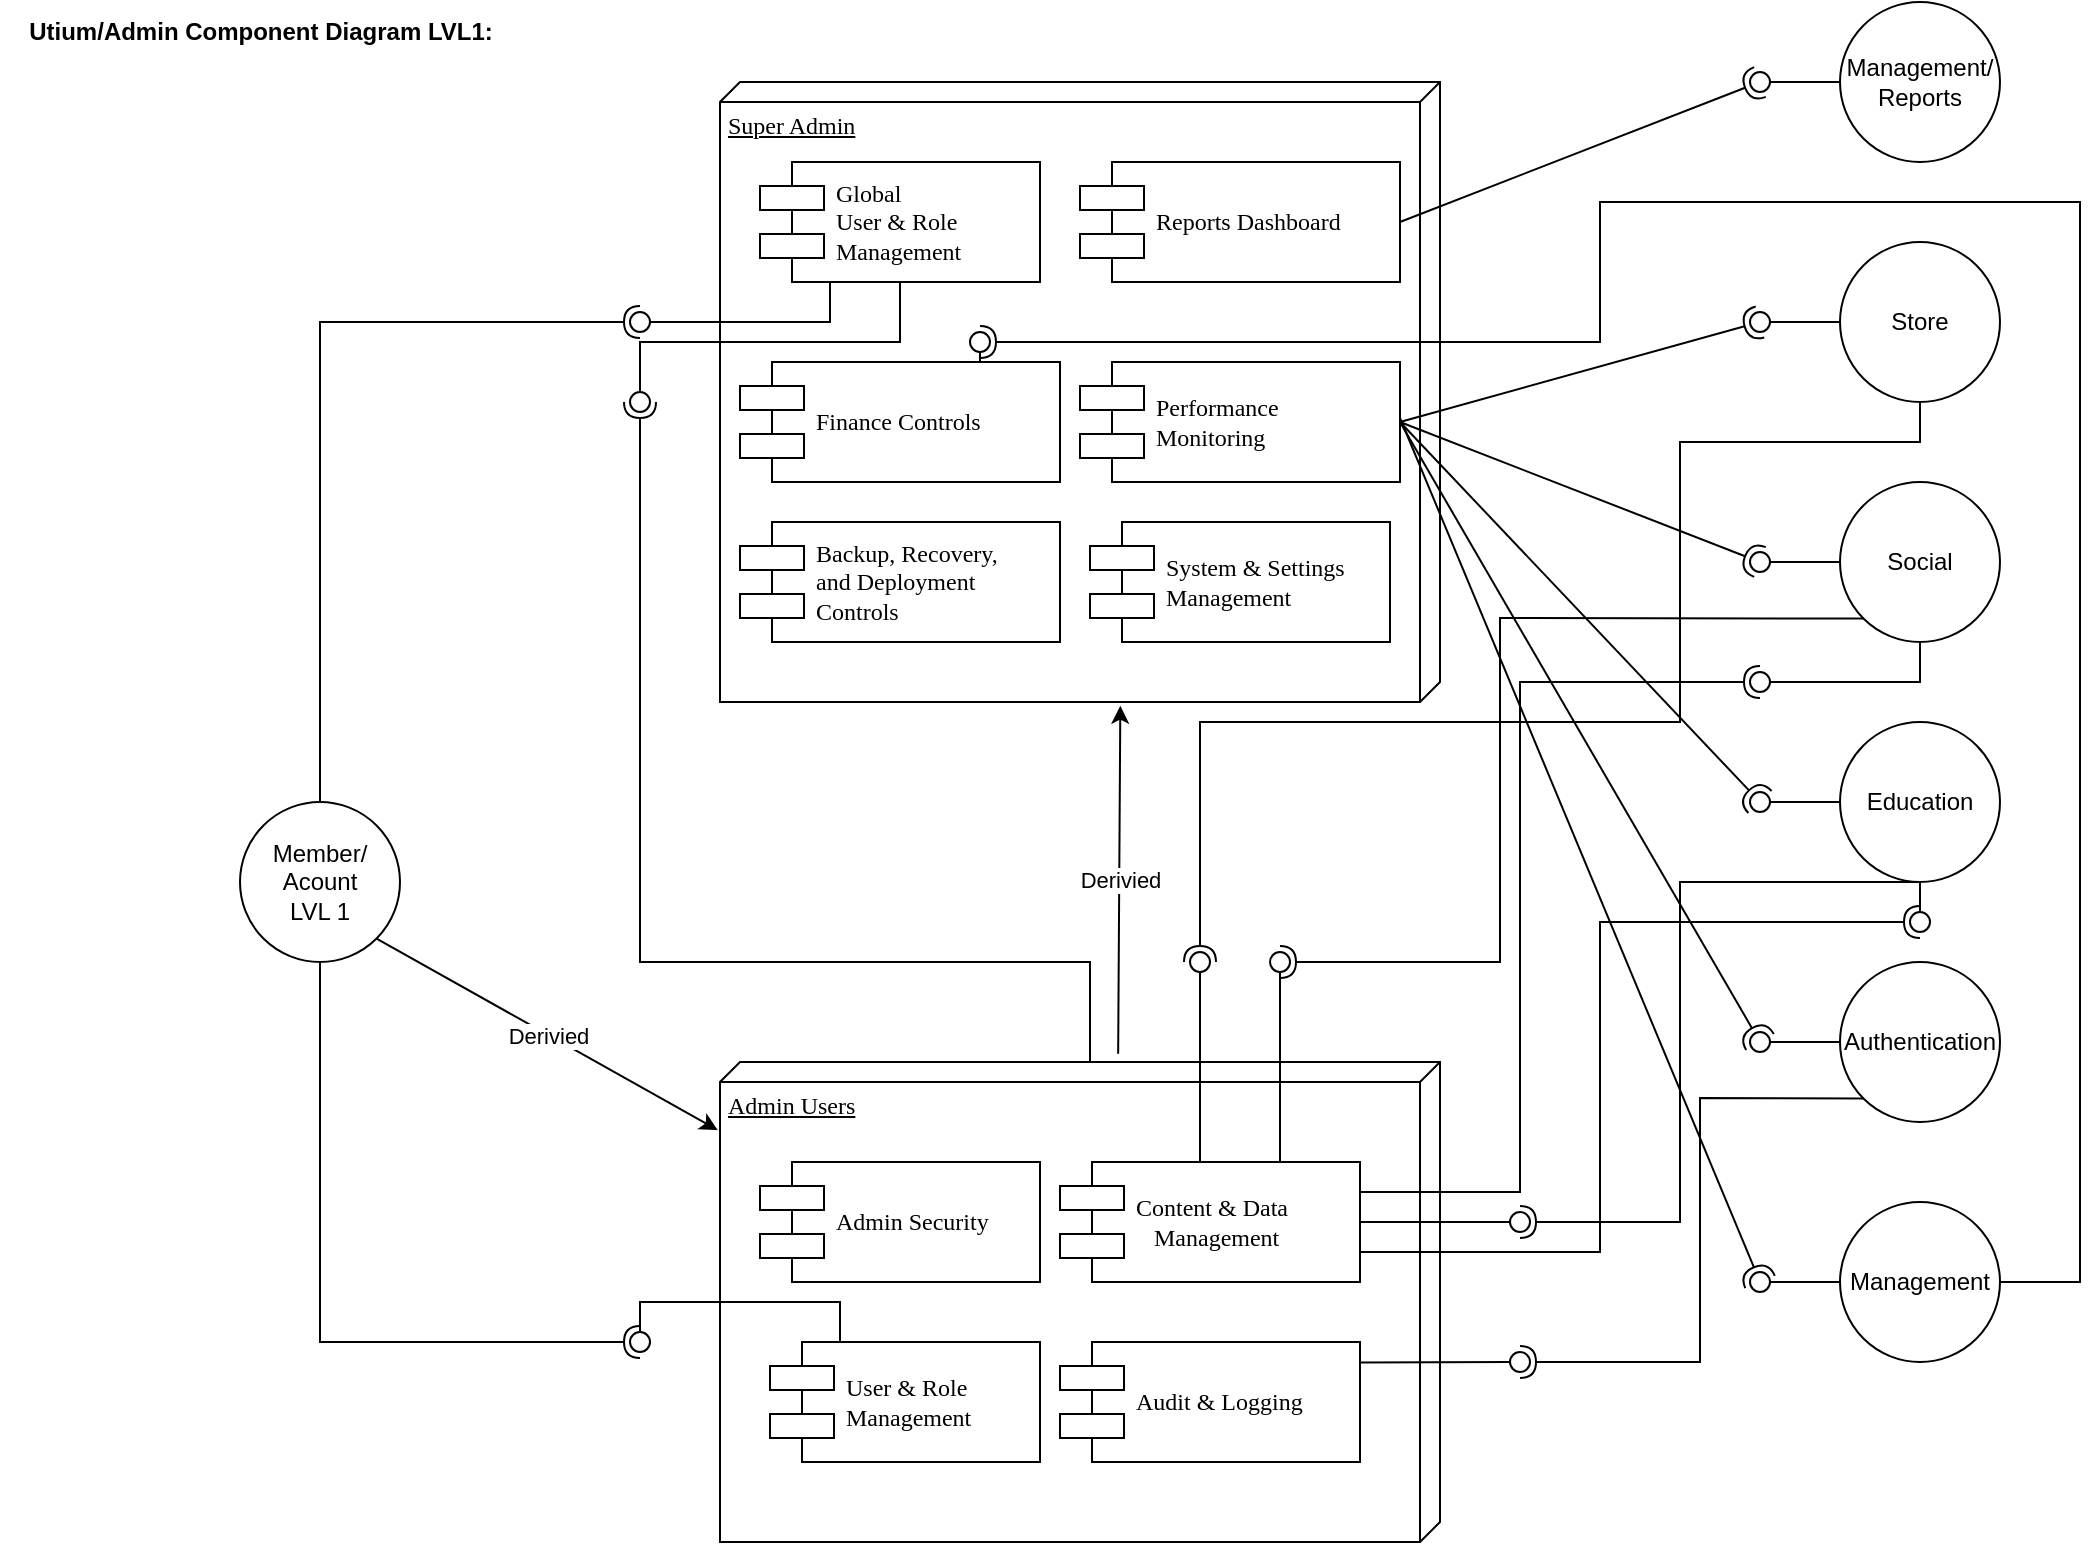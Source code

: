 <mxfile version="26.1.1">
  <diagram name="Page-1" id="5f0bae14-7c28-e335-631c-24af17079c00">
    <mxGraphModel dx="1354" dy="656" grid="1" gridSize="10" guides="1" tooltips="1" connect="1" arrows="1" fold="1" page="1" pageScale="1" pageWidth="1100" pageHeight="850" background="none" math="0" shadow="0">
      <root>
        <mxCell id="0" />
        <mxCell id="1" parent="0" />
        <mxCell id="39150e848f15840c-1" value="Admin Users" style="verticalAlign=top;align=left;spacingTop=8;spacingLeft=2;spacingRight=12;shape=cube;size=10;direction=south;fontStyle=4;html=1;rounded=0;shadow=0;comic=0;labelBackgroundColor=none;strokeWidth=1;fontFamily=Verdana;fontSize=12" parent="1" vertex="1">
          <mxGeometry x="360" y="530" width="360" height="240" as="geometry" />
        </mxCell>
        <mxCell id="39150e848f15840c-5" value="Admin Security" style="shape=component;align=left;spacingLeft=36;rounded=0;shadow=0;comic=0;labelBackgroundColor=none;strokeWidth=1;fontFamily=Verdana;fontSize=12;html=1;" parent="1" vertex="1">
          <mxGeometry x="380" y="580" width="140" height="60" as="geometry" />
        </mxCell>
        <mxCell id="YApO8sG_71nD062aUanY-1" value="&lt;b&gt;Utium/Admin Component Diagram LVL1:&lt;/b&gt;" style="text;html=1;align=center;verticalAlign=middle;resizable=0;points=[];autosize=1;strokeColor=none;fillColor=none;" parent="1" vertex="1">
          <mxGeometry width="260" height="30" as="geometry" />
        </mxCell>
        <mxCell id="YApO8sG_71nD062aUanY-3" value="User &amp;amp; Role&lt;div&gt;Management&lt;/div&gt;" style="shape=component;align=left;spacingLeft=36;rounded=0;shadow=0;comic=0;labelBackgroundColor=none;strokeWidth=1;fontFamily=Verdana;fontSize=12;html=1;" parent="1" vertex="1">
          <mxGeometry x="385" y="670" width="135" height="60" as="geometry" />
        </mxCell>
        <mxCell id="YApO8sG_71nD062aUanY-4" value="&lt;div&gt;Content &amp;amp; Data&amp;nbsp;&lt;/div&gt;&lt;div&gt;&amp;nbsp; &amp;nbsp;Management&lt;/div&gt;" style="shape=component;align=left;spacingLeft=36;rounded=0;shadow=0;comic=0;labelBackgroundColor=none;strokeWidth=1;fontFamily=Verdana;fontSize=12;html=1;" parent="1" vertex="1">
          <mxGeometry x="530" y="580" width="150" height="60" as="geometry" />
        </mxCell>
        <mxCell id="YApO8sG_71nD062aUanY-5" value="Audit &amp;amp; Logging" style="shape=component;align=left;spacingLeft=36;rounded=0;shadow=0;comic=0;labelBackgroundColor=none;strokeWidth=1;fontFamily=Verdana;fontSize=12;html=1;" parent="1" vertex="1">
          <mxGeometry x="530" y="670" width="150" height="60" as="geometry" />
        </mxCell>
        <mxCell id="YApO8sG_71nD062aUanY-7" value="Super Admin" style="verticalAlign=top;align=left;spacingTop=8;spacingLeft=2;spacingRight=12;shape=cube;size=10;direction=south;fontStyle=4;html=1;rounded=0;shadow=0;comic=0;labelBackgroundColor=none;strokeWidth=1;fontFamily=Verdana;fontSize=12" parent="1" vertex="1">
          <mxGeometry x="360" y="40" width="360" height="310" as="geometry" />
        </mxCell>
        <mxCell id="6-3n6rVeIJrZkOi4JuQO-2" value="Global&lt;div&gt;User &amp;amp; Role&lt;div&gt;Management&lt;/div&gt;&lt;/div&gt;" style="shape=component;align=left;spacingLeft=36;rounded=0;shadow=0;comic=0;labelBackgroundColor=none;strokeWidth=1;fontFamily=Verdana;fontSize=12;html=1;" parent="1" vertex="1">
          <mxGeometry x="380" y="80" width="140" height="60" as="geometry" />
        </mxCell>
        <mxCell id="6-3n6rVeIJrZkOi4JuQO-3" value="Reports Dashboard" style="shape=component;align=left;spacingLeft=36;rounded=0;shadow=0;comic=0;labelBackgroundColor=none;strokeWidth=1;fontFamily=Verdana;fontSize=12;html=1;" parent="1" vertex="1">
          <mxGeometry x="540" y="80" width="160" height="60" as="geometry" />
        </mxCell>
        <mxCell id="6-3n6rVeIJrZkOi4JuQO-4" value="Finance Controls" style="shape=component;align=left;spacingLeft=36;rounded=0;shadow=0;comic=0;labelBackgroundColor=none;strokeWidth=1;fontFamily=Verdana;fontSize=12;html=1;" parent="1" vertex="1">
          <mxGeometry x="370" y="180" width="160" height="60" as="geometry" />
        </mxCell>
        <mxCell id="6-3n6rVeIJrZkOi4JuQO-5" value="Performance&amp;nbsp;&lt;div&gt;Monitoring&lt;/div&gt;" style="shape=component;align=left;spacingLeft=36;rounded=0;shadow=0;comic=0;labelBackgroundColor=none;strokeWidth=1;fontFamily=Verdana;fontSize=12;html=1;" parent="1" vertex="1">
          <mxGeometry x="540" y="180" width="160" height="60" as="geometry" />
        </mxCell>
        <mxCell id="6-3n6rVeIJrZkOi4JuQO-6" value="Backup, Recovery,&amp;nbsp;&lt;div&gt;and Deployment&lt;div&gt;Controls&lt;/div&gt;&lt;/div&gt;" style="shape=component;align=left;spacingLeft=36;rounded=0;shadow=0;comic=0;labelBackgroundColor=none;strokeWidth=1;fontFamily=Verdana;fontSize=12;html=1;" parent="1" vertex="1">
          <mxGeometry x="370" y="260" width="160" height="60" as="geometry" />
        </mxCell>
        <mxCell id="6-3n6rVeIJrZkOi4JuQO-7" value="Member/&lt;div&gt;Acount&lt;/div&gt;&lt;div&gt;LVL 1&lt;/div&gt;" style="ellipse;whiteSpace=wrap;html=1;aspect=fixed;" parent="1" vertex="1">
          <mxGeometry x="120" y="400" width="80" height="80" as="geometry" />
        </mxCell>
        <mxCell id="6-3n6rVeIJrZkOi4JuQO-8" value="" style="rounded=0;orthogonalLoop=1;jettySize=auto;html=1;endArrow=halfCircle;endFill=0;endSize=6;strokeWidth=1;sketch=0;exitX=0.5;exitY=0;exitDx=0;exitDy=0;" parent="1" source="6-3n6rVeIJrZkOi4JuQO-7" edge="1">
          <mxGeometry relative="1" as="geometry">
            <mxPoint x="630" y="215" as="sourcePoint" />
            <mxPoint x="320" y="160" as="targetPoint" />
            <Array as="points">
              <mxPoint x="160" y="160" />
            </Array>
          </mxGeometry>
        </mxCell>
        <mxCell id="6-3n6rVeIJrZkOi4JuQO-9" value="" style="rounded=0;orthogonalLoop=1;jettySize=auto;html=1;endArrow=oval;endFill=0;sketch=0;sourcePerimeterSpacing=0;targetPerimeterSpacing=0;endSize=10;exitX=0.25;exitY=1;exitDx=0;exitDy=0;" parent="1" source="6-3n6rVeIJrZkOi4JuQO-2" edge="1">
          <mxGeometry relative="1" as="geometry">
            <mxPoint x="590" y="215" as="sourcePoint" />
            <mxPoint x="320" y="160" as="targetPoint" />
            <Array as="points">
              <mxPoint x="415" y="160" />
            </Array>
          </mxGeometry>
        </mxCell>
        <mxCell id="6-3n6rVeIJrZkOi4JuQO-10" value="" style="ellipse;whiteSpace=wrap;html=1;align=center;aspect=fixed;fillColor=none;strokeColor=none;resizable=0;perimeter=centerPerimeter;rotatable=0;allowArrows=0;points=[];outlineConnect=1;" parent="1" vertex="1">
          <mxGeometry x="605" y="210" width="10" height="10" as="geometry" />
        </mxCell>
        <mxCell id="6-3n6rVeIJrZkOi4JuQO-11" value="" style="rounded=0;orthogonalLoop=1;jettySize=auto;html=1;endArrow=halfCircle;endFill=0;endSize=6;strokeWidth=1;sketch=0;exitX=0.5;exitY=1;exitDx=0;exitDy=0;" parent="1" source="6-3n6rVeIJrZkOi4JuQO-7" edge="1">
          <mxGeometry relative="1" as="geometry">
            <mxPoint x="630" y="415" as="sourcePoint" />
            <mxPoint x="320" y="670" as="targetPoint" />
            <Array as="points">
              <mxPoint x="160" y="670" />
            </Array>
          </mxGeometry>
        </mxCell>
        <mxCell id="6-3n6rVeIJrZkOi4JuQO-12" value="" style="rounded=0;orthogonalLoop=1;jettySize=auto;html=1;endArrow=oval;endFill=0;sketch=0;sourcePerimeterSpacing=0;targetPerimeterSpacing=0;endSize=10;" parent="1" edge="1">
          <mxGeometry relative="1" as="geometry">
            <mxPoint x="420" y="670" as="sourcePoint" />
            <mxPoint x="320" y="670" as="targetPoint" />
            <Array as="points">
              <mxPoint x="420" y="650" />
              <mxPoint x="320" y="650" />
            </Array>
          </mxGeometry>
        </mxCell>
        <mxCell id="6-3n6rVeIJrZkOi4JuQO-13" value="" style="ellipse;whiteSpace=wrap;html=1;align=center;aspect=fixed;fillColor=none;strokeColor=none;resizable=0;perimeter=centerPerimeter;rotatable=0;allowArrows=0;points=[];outlineConnect=1;" parent="1" vertex="1">
          <mxGeometry x="605" y="410" width="10" height="10" as="geometry" />
        </mxCell>
        <mxCell id="6-3n6rVeIJrZkOi4JuQO-14" value="" style="rounded=0;orthogonalLoop=1;jettySize=auto;html=1;endArrow=halfCircle;endFill=0;endSize=6;strokeWidth=1;sketch=0;exitX=0;exitY=0;exitDx=0;exitDy=175;exitPerimeter=0;" parent="1" source="39150e848f15840c-1" edge="1">
          <mxGeometry relative="1" as="geometry">
            <mxPoint x="630" y="345" as="sourcePoint" />
            <mxPoint x="320" y="200" as="targetPoint" />
            <Array as="points">
              <mxPoint x="545" y="480" />
              <mxPoint x="320" y="480" />
            </Array>
          </mxGeometry>
        </mxCell>
        <mxCell id="6-3n6rVeIJrZkOi4JuQO-15" value="" style="rounded=0;orthogonalLoop=1;jettySize=auto;html=1;endArrow=oval;endFill=0;sketch=0;sourcePerimeterSpacing=0;targetPerimeterSpacing=0;endSize=10;exitX=0.5;exitY=1;exitDx=0;exitDy=0;" parent="1" source="6-3n6rVeIJrZkOi4JuQO-2" edge="1">
          <mxGeometry relative="1" as="geometry">
            <mxPoint x="590" y="345" as="sourcePoint" />
            <mxPoint x="320" y="200" as="targetPoint" />
            <Array as="points">
              <mxPoint x="450" y="170" />
              <mxPoint x="320" y="170" />
            </Array>
          </mxGeometry>
        </mxCell>
        <mxCell id="6-3n6rVeIJrZkOi4JuQO-16" value="" style="ellipse;whiteSpace=wrap;html=1;align=center;aspect=fixed;fillColor=none;strokeColor=none;resizable=0;perimeter=centerPerimeter;rotatable=0;allowArrows=0;points=[];outlineConnect=1;" parent="1" vertex="1">
          <mxGeometry x="605" y="340" width="10" height="10" as="geometry" />
        </mxCell>
        <mxCell id="6-3n6rVeIJrZkOi4JuQO-17" value="Store" style="ellipse;whiteSpace=wrap;html=1;aspect=fixed;" parent="1" vertex="1">
          <mxGeometry x="920" y="120" width="80" height="80" as="geometry" />
        </mxCell>
        <mxCell id="6-3n6rVeIJrZkOi4JuQO-18" value="Social" style="ellipse;whiteSpace=wrap;html=1;aspect=fixed;" parent="1" vertex="1">
          <mxGeometry x="920" y="240" width="80" height="80" as="geometry" />
        </mxCell>
        <mxCell id="6-3n6rVeIJrZkOi4JuQO-19" value="Education" style="ellipse;whiteSpace=wrap;html=1;aspect=fixed;" parent="1" vertex="1">
          <mxGeometry x="920" y="360" width="80" height="80" as="geometry" />
        </mxCell>
        <mxCell id="6-3n6rVeIJrZkOi4JuQO-20" value="Authentication" style="ellipse;whiteSpace=wrap;html=1;aspect=fixed;" parent="1" vertex="1">
          <mxGeometry x="920" y="480" width="80" height="80" as="geometry" />
        </mxCell>
        <mxCell id="6-3n6rVeIJrZkOi4JuQO-21" value="" style="rounded=0;orthogonalLoop=1;jettySize=auto;html=1;endArrow=halfCircle;endFill=0;endSize=6;strokeWidth=1;sketch=0;exitX=1;exitY=0.5;exitDx=0;exitDy=0;" parent="1" source="6-3n6rVeIJrZkOi4JuQO-5" edge="1">
          <mxGeometry relative="1" as="geometry">
            <mxPoint x="699" y="110" as="sourcePoint" />
            <mxPoint x="880" y="160" as="targetPoint" />
          </mxGeometry>
        </mxCell>
        <mxCell id="6-3n6rVeIJrZkOi4JuQO-22" value="" style="rounded=0;orthogonalLoop=1;jettySize=auto;html=1;endArrow=oval;endFill=0;sketch=0;sourcePerimeterSpacing=0;targetPerimeterSpacing=0;endSize=10;exitX=0;exitY=0.5;exitDx=0;exitDy=0;" parent="1" source="6-3n6rVeIJrZkOi4JuQO-17" edge="1">
          <mxGeometry relative="1" as="geometry">
            <mxPoint x="590" y="315" as="sourcePoint" />
            <mxPoint x="880" y="160" as="targetPoint" />
          </mxGeometry>
        </mxCell>
        <mxCell id="6-3n6rVeIJrZkOi4JuQO-23" value="" style="ellipse;whiteSpace=wrap;html=1;align=center;aspect=fixed;fillColor=none;strokeColor=none;resizable=0;perimeter=centerPerimeter;rotatable=0;allowArrows=0;points=[];outlineConnect=1;" parent="1" vertex="1">
          <mxGeometry x="605" y="310" width="10" height="10" as="geometry" />
        </mxCell>
        <mxCell id="6-3n6rVeIJrZkOi4JuQO-24" value="" style="rounded=0;orthogonalLoop=1;jettySize=auto;html=1;endArrow=halfCircle;endFill=0;endSize=6;strokeWidth=1;sketch=0;exitX=1;exitY=0.5;exitDx=0;exitDy=0;" parent="1" source="6-3n6rVeIJrZkOi4JuQO-5" edge="1">
          <mxGeometry relative="1" as="geometry">
            <mxPoint x="630" y="315" as="sourcePoint" />
            <mxPoint x="880" y="280" as="targetPoint" />
          </mxGeometry>
        </mxCell>
        <mxCell id="6-3n6rVeIJrZkOi4JuQO-25" value="" style="rounded=0;orthogonalLoop=1;jettySize=auto;html=1;endArrow=oval;endFill=0;sketch=0;sourcePerimeterSpacing=0;targetPerimeterSpacing=0;endSize=10;exitX=0;exitY=0.5;exitDx=0;exitDy=0;" parent="1" source="6-3n6rVeIJrZkOi4JuQO-18" edge="1">
          <mxGeometry relative="1" as="geometry">
            <mxPoint x="590" y="315" as="sourcePoint" />
            <mxPoint x="880" y="280" as="targetPoint" />
          </mxGeometry>
        </mxCell>
        <mxCell id="6-3n6rVeIJrZkOi4JuQO-26" value="" style="ellipse;whiteSpace=wrap;html=1;align=center;aspect=fixed;fillColor=none;strokeColor=none;resizable=0;perimeter=centerPerimeter;rotatable=0;allowArrows=0;points=[];outlineConnect=1;" parent="1" vertex="1">
          <mxGeometry x="605" y="310" width="10" height="10" as="geometry" />
        </mxCell>
        <mxCell id="6-3n6rVeIJrZkOi4JuQO-27" value="" style="rounded=0;orthogonalLoop=1;jettySize=auto;html=1;endArrow=halfCircle;endFill=0;endSize=6;strokeWidth=1;sketch=0;exitX=1;exitY=0.5;exitDx=0;exitDy=0;" parent="1" source="6-3n6rVeIJrZkOi4JuQO-5" edge="1">
          <mxGeometry relative="1" as="geometry">
            <mxPoint x="700" y="110" as="sourcePoint" />
            <mxPoint x="880" y="400" as="targetPoint" />
          </mxGeometry>
        </mxCell>
        <mxCell id="6-3n6rVeIJrZkOi4JuQO-28" value="" style="rounded=0;orthogonalLoop=1;jettySize=auto;html=1;endArrow=oval;endFill=0;sketch=0;sourcePerimeterSpacing=0;targetPerimeterSpacing=0;endSize=10;exitX=0;exitY=0.5;exitDx=0;exitDy=0;" parent="1" source="6-3n6rVeIJrZkOi4JuQO-19" edge="1">
          <mxGeometry relative="1" as="geometry">
            <mxPoint x="590" y="315" as="sourcePoint" />
            <mxPoint x="880" y="400" as="targetPoint" />
          </mxGeometry>
        </mxCell>
        <mxCell id="6-3n6rVeIJrZkOi4JuQO-29" value="" style="ellipse;whiteSpace=wrap;html=1;align=center;aspect=fixed;fillColor=none;strokeColor=none;resizable=0;perimeter=centerPerimeter;rotatable=0;allowArrows=0;points=[];outlineConnect=1;" parent="1" vertex="1">
          <mxGeometry x="605" y="310" width="10" height="10" as="geometry" />
        </mxCell>
        <mxCell id="6-3n6rVeIJrZkOi4JuQO-30" value="" style="rounded=0;orthogonalLoop=1;jettySize=auto;html=1;endArrow=halfCircle;endFill=0;endSize=6;strokeWidth=1;sketch=0;exitX=1;exitY=0.5;exitDx=0;exitDy=0;" parent="1" source="6-3n6rVeIJrZkOi4JuQO-5" edge="1">
          <mxGeometry relative="1" as="geometry">
            <mxPoint x="630" y="415" as="sourcePoint" />
            <mxPoint x="880" y="520" as="targetPoint" />
          </mxGeometry>
        </mxCell>
        <mxCell id="6-3n6rVeIJrZkOi4JuQO-31" value="" style="rounded=0;orthogonalLoop=1;jettySize=auto;html=1;endArrow=oval;endFill=0;sketch=0;sourcePerimeterSpacing=0;targetPerimeterSpacing=0;endSize=10;exitX=0;exitY=0.5;exitDx=0;exitDy=0;" parent="1" source="6-3n6rVeIJrZkOi4JuQO-20" edge="1">
          <mxGeometry relative="1" as="geometry">
            <mxPoint x="590" y="415" as="sourcePoint" />
            <mxPoint x="880" y="520" as="targetPoint" />
          </mxGeometry>
        </mxCell>
        <mxCell id="6-3n6rVeIJrZkOi4JuQO-32" value="" style="ellipse;whiteSpace=wrap;html=1;align=center;aspect=fixed;fillColor=none;strokeColor=none;resizable=0;perimeter=centerPerimeter;rotatable=0;allowArrows=0;points=[];outlineConnect=1;" parent="1" vertex="1">
          <mxGeometry x="605" y="410" width="10" height="10" as="geometry" />
        </mxCell>
        <mxCell id="6-3n6rVeIJrZkOi4JuQO-33" value="Management/&lt;div&gt;Reports&lt;/div&gt;" style="ellipse;whiteSpace=wrap;html=1;aspect=fixed;" parent="1" vertex="1">
          <mxGeometry x="920" width="80" height="80" as="geometry" />
        </mxCell>
        <mxCell id="6-3n6rVeIJrZkOi4JuQO-34" value="" style="rounded=0;orthogonalLoop=1;jettySize=auto;html=1;endArrow=halfCircle;endFill=0;endSize=6;strokeWidth=1;sketch=0;exitX=1;exitY=0.5;exitDx=0;exitDy=0;" parent="1" source="6-3n6rVeIJrZkOi4JuQO-3" edge="1">
          <mxGeometry relative="1" as="geometry">
            <mxPoint x="630" y="315" as="sourcePoint" />
            <mxPoint x="880" y="40" as="targetPoint" />
          </mxGeometry>
        </mxCell>
        <mxCell id="6-3n6rVeIJrZkOi4JuQO-35" value="" style="rounded=0;orthogonalLoop=1;jettySize=auto;html=1;endArrow=oval;endFill=0;sketch=0;sourcePerimeterSpacing=0;targetPerimeterSpacing=0;endSize=10;exitX=0;exitY=0.5;exitDx=0;exitDy=0;" parent="1" source="6-3n6rVeIJrZkOi4JuQO-33" edge="1">
          <mxGeometry relative="1" as="geometry">
            <mxPoint x="590" y="315" as="sourcePoint" />
            <mxPoint x="880" y="40" as="targetPoint" />
          </mxGeometry>
        </mxCell>
        <mxCell id="6-3n6rVeIJrZkOi4JuQO-36" value="" style="ellipse;whiteSpace=wrap;html=1;align=center;aspect=fixed;fillColor=none;strokeColor=none;resizable=0;perimeter=centerPerimeter;rotatable=0;allowArrows=0;points=[];outlineConnect=1;" parent="1" vertex="1">
          <mxGeometry x="605" y="310" width="10" height="10" as="geometry" />
        </mxCell>
        <mxCell id="6-3n6rVeIJrZkOi4JuQO-37" value="Management" style="ellipse;whiteSpace=wrap;html=1;aspect=fixed;" parent="1" vertex="1">
          <mxGeometry x="920" y="600" width="80" height="80" as="geometry" />
        </mxCell>
        <mxCell id="6-3n6rVeIJrZkOi4JuQO-38" value="" style="rounded=0;orthogonalLoop=1;jettySize=auto;html=1;endArrow=halfCircle;endFill=0;endSize=6;strokeWidth=1;sketch=0;" parent="1" edge="1">
          <mxGeometry relative="1" as="geometry">
            <mxPoint x="700" y="208" as="sourcePoint" />
            <mxPoint x="880" y="640" as="targetPoint" />
          </mxGeometry>
        </mxCell>
        <mxCell id="6-3n6rVeIJrZkOi4JuQO-39" value="" style="rounded=0;orthogonalLoop=1;jettySize=auto;html=1;endArrow=oval;endFill=0;sketch=0;sourcePerimeterSpacing=0;targetPerimeterSpacing=0;endSize=10;exitX=0;exitY=0.5;exitDx=0;exitDy=0;" parent="1" source="6-3n6rVeIJrZkOi4JuQO-37" edge="1">
          <mxGeometry relative="1" as="geometry">
            <mxPoint x="590" y="515" as="sourcePoint" />
            <mxPoint x="880" y="640" as="targetPoint" />
          </mxGeometry>
        </mxCell>
        <mxCell id="6-3n6rVeIJrZkOi4JuQO-40" value="" style="ellipse;whiteSpace=wrap;html=1;align=center;aspect=fixed;fillColor=none;strokeColor=none;resizable=0;perimeter=centerPerimeter;rotatable=0;allowArrows=0;points=[];outlineConnect=1;" parent="1" vertex="1">
          <mxGeometry x="605" y="510" width="10" height="10" as="geometry" />
        </mxCell>
        <mxCell id="6-3n6rVeIJrZkOi4JuQO-41" value="" style="rounded=0;orthogonalLoop=1;jettySize=auto;html=1;endArrow=halfCircle;endFill=0;endSize=6;strokeWidth=1;sketch=0;exitX=1;exitY=0.25;exitDx=0;exitDy=0;" parent="1" source="YApO8sG_71nD062aUanY-4" edge="1">
          <mxGeometry relative="1" as="geometry">
            <mxPoint x="630" y="615" as="sourcePoint" />
            <mxPoint x="880" y="340" as="targetPoint" />
            <Array as="points">
              <mxPoint x="760" y="595" />
              <mxPoint x="760" y="440" />
              <mxPoint x="760" y="340" />
            </Array>
          </mxGeometry>
        </mxCell>
        <mxCell id="6-3n6rVeIJrZkOi4JuQO-42" value="" style="rounded=0;orthogonalLoop=1;jettySize=auto;html=1;endArrow=oval;endFill=0;sketch=0;sourcePerimeterSpacing=0;targetPerimeterSpacing=0;endSize=10;exitX=0.5;exitY=1;exitDx=0;exitDy=0;" parent="1" source="6-3n6rVeIJrZkOi4JuQO-18" edge="1">
          <mxGeometry relative="1" as="geometry">
            <mxPoint x="590" y="615" as="sourcePoint" />
            <mxPoint x="880" y="340" as="targetPoint" />
            <Array as="points">
              <mxPoint x="960" y="340" />
            </Array>
          </mxGeometry>
        </mxCell>
        <mxCell id="6-3n6rVeIJrZkOi4JuQO-43" value="" style="ellipse;whiteSpace=wrap;html=1;align=center;aspect=fixed;fillColor=none;strokeColor=none;resizable=0;perimeter=centerPerimeter;rotatable=0;allowArrows=0;points=[];outlineConnect=1;" parent="1" vertex="1">
          <mxGeometry x="605" y="610" width="10" height="10" as="geometry" />
        </mxCell>
        <mxCell id="6-3n6rVeIJrZkOi4JuQO-44" value="" style="rounded=0;orthogonalLoop=1;jettySize=auto;html=1;endArrow=halfCircle;endFill=0;endSize=6;strokeWidth=1;sketch=0;exitX=0.5;exitY=1;exitDx=0;exitDy=0;" parent="1" source="6-3n6rVeIJrZkOi4JuQO-19" edge="1">
          <mxGeometry relative="1" as="geometry">
            <mxPoint x="630" y="515" as="sourcePoint" />
            <mxPoint x="760" y="610" as="targetPoint" />
            <Array as="points">
              <mxPoint x="840" y="440" />
              <mxPoint x="840" y="610" />
            </Array>
          </mxGeometry>
        </mxCell>
        <mxCell id="6-3n6rVeIJrZkOi4JuQO-45" value="" style="rounded=0;orthogonalLoop=1;jettySize=auto;html=1;endArrow=oval;endFill=0;sketch=0;sourcePerimeterSpacing=0;targetPerimeterSpacing=0;endSize=10;exitX=1;exitY=0.5;exitDx=0;exitDy=0;" parent="1" source="YApO8sG_71nD062aUanY-4" edge="1">
          <mxGeometry relative="1" as="geometry">
            <mxPoint x="960" y="440" as="sourcePoint" />
            <mxPoint x="760" y="610" as="targetPoint" />
            <Array as="points" />
          </mxGeometry>
        </mxCell>
        <mxCell id="6-3n6rVeIJrZkOi4JuQO-46" value="" style="ellipse;whiteSpace=wrap;html=1;align=center;aspect=fixed;fillColor=none;strokeColor=none;resizable=0;perimeter=centerPerimeter;rotatable=0;allowArrows=0;points=[];outlineConnect=1;" parent="1" vertex="1">
          <mxGeometry x="605" y="510" width="10" height="10" as="geometry" />
        </mxCell>
        <mxCell id="6-3n6rVeIJrZkOi4JuQO-47" value="" style="rounded=0;orthogonalLoop=1;jettySize=auto;html=1;endArrow=halfCircle;endFill=0;endSize=6;strokeWidth=1;sketch=0;exitX=0;exitY=1;exitDx=0;exitDy=0;" parent="1" source="6-3n6rVeIJrZkOi4JuQO-18" edge="1">
          <mxGeometry relative="1" as="geometry">
            <mxPoint x="630" y="415" as="sourcePoint" />
            <mxPoint x="640" y="480" as="targetPoint" />
            <Array as="points">
              <mxPoint x="750" y="308" />
              <mxPoint x="750" y="480" />
            </Array>
          </mxGeometry>
        </mxCell>
        <mxCell id="6-3n6rVeIJrZkOi4JuQO-48" value="" style="rounded=0;orthogonalLoop=1;jettySize=auto;html=1;endArrow=oval;endFill=0;sketch=0;sourcePerimeterSpacing=0;targetPerimeterSpacing=0;endSize=10;" parent="1" edge="1">
          <mxGeometry relative="1" as="geometry">
            <mxPoint x="640" y="580" as="sourcePoint" />
            <mxPoint x="640" y="480" as="targetPoint" />
          </mxGeometry>
        </mxCell>
        <mxCell id="6-3n6rVeIJrZkOi4JuQO-49" value="" style="ellipse;whiteSpace=wrap;html=1;align=center;aspect=fixed;fillColor=none;strokeColor=none;resizable=0;perimeter=centerPerimeter;rotatable=0;allowArrows=0;points=[];outlineConnect=1;" parent="1" vertex="1">
          <mxGeometry x="605" y="410" width="10" height="10" as="geometry" />
        </mxCell>
        <mxCell id="6-3n6rVeIJrZkOi4JuQO-54" value="" style="rounded=0;orthogonalLoop=1;jettySize=auto;html=1;endArrow=oval;endFill=0;sketch=0;sourcePerimeterSpacing=0;targetPerimeterSpacing=0;endSize=10;exitX=0.5;exitY=1;exitDx=0;exitDy=0;" parent="1" source="6-3n6rVeIJrZkOi4JuQO-19" edge="1">
          <mxGeometry relative="1" as="geometry">
            <mxPoint x="590" y="515" as="sourcePoint" />
            <mxPoint x="960" y="460" as="targetPoint" />
          </mxGeometry>
        </mxCell>
        <mxCell id="6-3n6rVeIJrZkOi4JuQO-55" value="" style="ellipse;whiteSpace=wrap;html=1;align=center;aspect=fixed;fillColor=none;strokeColor=none;resizable=0;perimeter=centerPerimeter;rotatable=0;allowArrows=0;points=[];outlineConnect=1;" parent="1" vertex="1">
          <mxGeometry x="605" y="510" width="10" height="10" as="geometry" />
        </mxCell>
        <mxCell id="6-3n6rVeIJrZkOi4JuQO-56" value="" style="rounded=0;orthogonalLoop=1;jettySize=auto;html=1;endArrow=halfCircle;endFill=0;endSize=6;strokeWidth=1;sketch=0;exitX=1;exitY=0.75;exitDx=0;exitDy=0;" parent="1" source="YApO8sG_71nD062aUanY-4" edge="1">
          <mxGeometry relative="1" as="geometry">
            <mxPoint x="630" y="565" as="sourcePoint" />
            <mxPoint x="960" y="460" as="targetPoint" />
            <Array as="points">
              <mxPoint x="800" y="625" />
              <mxPoint x="800" y="460" />
            </Array>
          </mxGeometry>
        </mxCell>
        <mxCell id="6-3n6rVeIJrZkOi4JuQO-58" value="" style="ellipse;whiteSpace=wrap;html=1;align=center;aspect=fixed;fillColor=none;strokeColor=none;resizable=0;perimeter=centerPerimeter;rotatable=0;allowArrows=0;points=[];outlineConnect=1;" parent="1" vertex="1">
          <mxGeometry x="605" y="560" width="10" height="10" as="geometry" />
        </mxCell>
        <mxCell id="6-3n6rVeIJrZkOi4JuQO-59" value="" style="rounded=0;orthogonalLoop=1;jettySize=auto;html=1;endArrow=halfCircle;endFill=0;endSize=6;strokeWidth=1;sketch=0;exitX=0.5;exitY=1;exitDx=0;exitDy=0;" parent="1" source="6-3n6rVeIJrZkOi4JuQO-17" edge="1">
          <mxGeometry relative="1" as="geometry">
            <mxPoint x="630" y="465" as="sourcePoint" />
            <mxPoint x="600" y="480" as="targetPoint" />
            <Array as="points">
              <mxPoint x="960" y="220" />
              <mxPoint x="840" y="220" />
              <mxPoint x="840" y="360" />
              <mxPoint x="600" y="360" />
            </Array>
          </mxGeometry>
        </mxCell>
        <mxCell id="6-3n6rVeIJrZkOi4JuQO-60" value="" style="rounded=0;orthogonalLoop=1;jettySize=auto;html=1;endArrow=oval;endFill=0;sketch=0;sourcePerimeterSpacing=0;targetPerimeterSpacing=0;endSize=10;" parent="1" edge="1">
          <mxGeometry relative="1" as="geometry">
            <mxPoint x="600" y="580" as="sourcePoint" />
            <mxPoint x="600" y="480" as="targetPoint" />
          </mxGeometry>
        </mxCell>
        <mxCell id="6-3n6rVeIJrZkOi4JuQO-61" value="" style="ellipse;whiteSpace=wrap;html=1;align=center;aspect=fixed;fillColor=none;strokeColor=none;resizable=0;perimeter=centerPerimeter;rotatable=0;allowArrows=0;points=[];outlineConnect=1;" parent="1" vertex="1">
          <mxGeometry x="605" y="460" width="10" height="10" as="geometry" />
        </mxCell>
        <mxCell id="6-3n6rVeIJrZkOi4JuQO-62" value="" style="rounded=0;orthogonalLoop=1;jettySize=auto;html=1;endArrow=halfCircle;endFill=0;endSize=6;strokeWidth=1;sketch=0;exitX=0;exitY=1;exitDx=0;exitDy=0;" parent="1" source="6-3n6rVeIJrZkOi4JuQO-20" edge="1">
          <mxGeometry relative="1" as="geometry">
            <mxPoint x="630" y="615" as="sourcePoint" />
            <mxPoint x="760" y="680" as="targetPoint" />
            <Array as="points">
              <mxPoint x="850" y="548" />
              <mxPoint x="850" y="680" />
            </Array>
          </mxGeometry>
        </mxCell>
        <mxCell id="6-3n6rVeIJrZkOi4JuQO-63" value="" style="rounded=0;orthogonalLoop=1;jettySize=auto;html=1;endArrow=oval;endFill=0;sketch=0;sourcePerimeterSpacing=0;targetPerimeterSpacing=0;endSize=10;exitX=0.999;exitY=0.171;exitDx=0;exitDy=0;exitPerimeter=0;" parent="1" source="YApO8sG_71nD062aUanY-5" edge="1">
          <mxGeometry relative="1" as="geometry">
            <mxPoint x="590" y="615" as="sourcePoint" />
            <mxPoint x="760" y="680" as="targetPoint" />
          </mxGeometry>
        </mxCell>
        <mxCell id="6-3n6rVeIJrZkOi4JuQO-64" value="" style="ellipse;whiteSpace=wrap;html=1;align=center;aspect=fixed;fillColor=none;strokeColor=none;resizable=0;perimeter=centerPerimeter;rotatable=0;allowArrows=0;points=[];outlineConnect=1;" parent="1" vertex="1">
          <mxGeometry x="605" y="610" width="10" height="10" as="geometry" />
        </mxCell>
        <mxCell id="6-3n6rVeIJrZkOi4JuQO-65" value="System &amp;amp; Settings&amp;nbsp;&lt;div&gt;Management&lt;/div&gt;" style="shape=component;align=left;spacingLeft=36;rounded=0;shadow=0;comic=0;labelBackgroundColor=none;strokeWidth=1;fontFamily=Verdana;fontSize=12;html=1;" parent="1" vertex="1">
          <mxGeometry x="545" y="260" width="150" height="60" as="geometry" />
        </mxCell>
        <mxCell id="6-3n6rVeIJrZkOi4JuQO-66" value="" style="rounded=0;orthogonalLoop=1;jettySize=auto;html=1;endArrow=halfCircle;endFill=0;endSize=6;strokeWidth=1;sketch=0;exitX=1;exitY=0.5;exitDx=0;exitDy=0;" parent="1" source="6-3n6rVeIJrZkOi4JuQO-37" edge="1">
          <mxGeometry relative="1" as="geometry">
            <mxPoint x="630" y="255" as="sourcePoint" />
            <mxPoint x="490" y="170" as="targetPoint" />
            <Array as="points">
              <mxPoint x="1040" y="640" />
              <mxPoint x="1040" y="100" />
              <mxPoint x="800" y="100" />
              <mxPoint x="800" y="170" />
            </Array>
          </mxGeometry>
        </mxCell>
        <mxCell id="6-3n6rVeIJrZkOi4JuQO-67" value="" style="rounded=0;orthogonalLoop=1;jettySize=auto;html=1;endArrow=oval;endFill=0;sketch=0;sourcePerimeterSpacing=0;targetPerimeterSpacing=0;endSize=10;exitX=0.75;exitY=0;exitDx=0;exitDy=0;" parent="1" source="6-3n6rVeIJrZkOi4JuQO-4" edge="1">
          <mxGeometry relative="1" as="geometry">
            <mxPoint x="590" y="255" as="sourcePoint" />
            <mxPoint x="490" y="170" as="targetPoint" />
          </mxGeometry>
        </mxCell>
        <mxCell id="6-3n6rVeIJrZkOi4JuQO-68" value="" style="ellipse;whiteSpace=wrap;html=1;align=center;aspect=fixed;fillColor=none;strokeColor=none;resizable=0;perimeter=centerPerimeter;rotatable=0;allowArrows=0;points=[];outlineConnect=1;" parent="1" vertex="1">
          <mxGeometry x="605" y="250" width="10" height="10" as="geometry" />
        </mxCell>
        <mxCell id="Rgw1FF3z8lSmhoxE7YPl-2" value="" style="endArrow=classic;html=1;rounded=0;exitX=1;exitY=1;exitDx=0;exitDy=0;entryX=0.142;entryY=1.003;entryDx=0;entryDy=0;entryPerimeter=0;" edge="1" parent="1" source="6-3n6rVeIJrZkOi4JuQO-7" target="39150e848f15840c-1">
          <mxGeometry relative="1" as="geometry">
            <mxPoint x="500" y="540" as="sourcePoint" />
            <mxPoint x="600" y="540" as="targetPoint" />
          </mxGeometry>
        </mxCell>
        <mxCell id="Rgw1FF3z8lSmhoxE7YPl-3" value="Derivied" style="edgeLabel;resizable=0;html=1;;align=center;verticalAlign=middle;" connectable="0" vertex="1" parent="Rgw1FF3z8lSmhoxE7YPl-2">
          <mxGeometry relative="1" as="geometry" />
        </mxCell>
        <mxCell id="Rgw1FF3z8lSmhoxE7YPl-5" value="" style="endArrow=classic;html=1;rounded=0;exitX=-0.017;exitY=0.447;exitDx=0;exitDy=0;exitPerimeter=0;entryX=1.006;entryY=0.444;entryDx=0;entryDy=0;entryPerimeter=0;" edge="1" parent="1">
          <mxGeometry relative="1" as="geometry">
            <mxPoint x="559.08" y="525.92" as="sourcePoint" />
            <mxPoint x="560.16" y="351.86" as="targetPoint" />
          </mxGeometry>
        </mxCell>
        <mxCell id="Rgw1FF3z8lSmhoxE7YPl-6" value="Derivied" style="edgeLabel;resizable=0;html=1;;align=center;verticalAlign=middle;" connectable="0" vertex="1" parent="Rgw1FF3z8lSmhoxE7YPl-5">
          <mxGeometry relative="1" as="geometry" />
        </mxCell>
      </root>
    </mxGraphModel>
  </diagram>
</mxfile>
